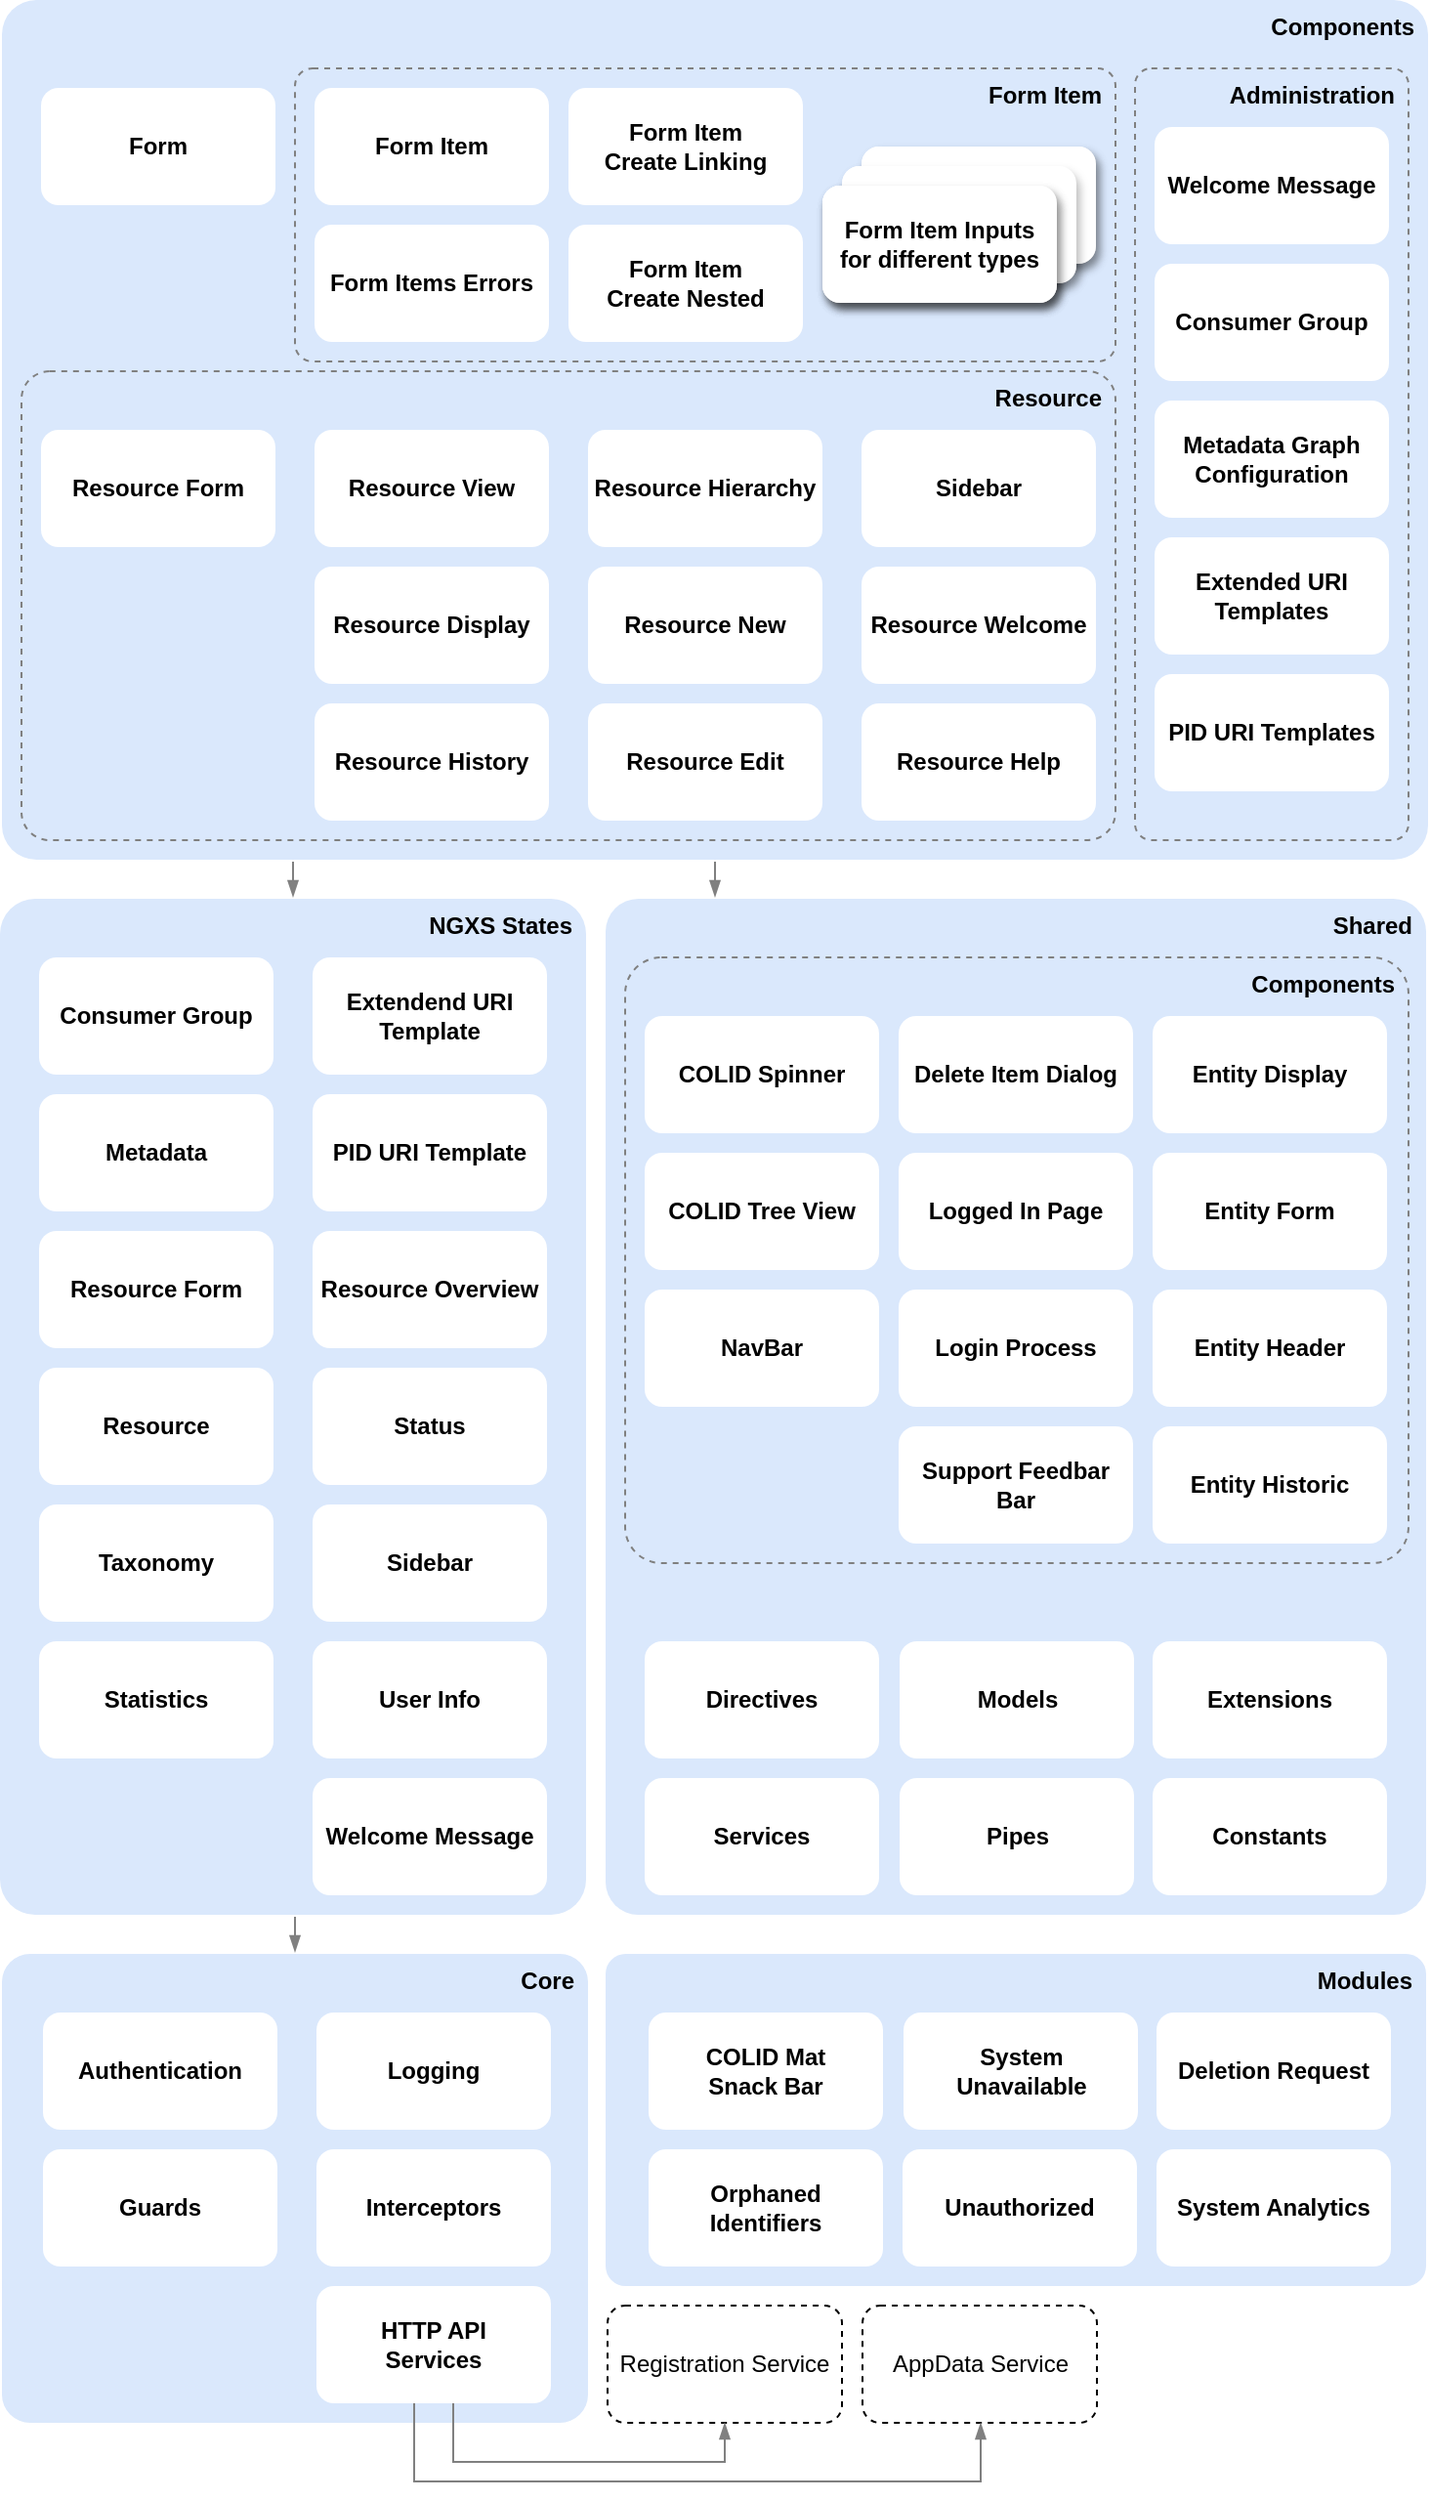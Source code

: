 <mxfile version="13.1.14" type="device"><diagram id="W5gxBKuNM4uRtxDOSXgU" name="Page-1"><mxGraphModel dx="1426" dy="1962" grid="1" gridSize="10" guides="1" tooltips="1" connect="1" arrows="1" fold="1" page="1" pageScale="1" pageWidth="827" pageHeight="1169" math="0" shadow="0"><root><mxCell id="0"/><mxCell id="1" parent="0"/><mxCell id="ewGkf7-8by0DBYss5spT-163" value="" style="edgeStyle=orthogonalEdgeStyle;rounded=0;orthogonalLoop=1;jettySize=auto;html=1;endArrow=blockThin;endFill=1;strokeColor=#808080;fontColor=#000000;" edge="1" parent="1" source="DjvwpH8LRkCrTuyjZPBl-10" target="DjvwpH8LRkCrTuyjZPBl-35"><mxGeometry relative="1" as="geometry"><Array as="points"><mxPoint x="1031" y="260"/><mxPoint x="1031" y="260"/></Array></mxGeometry></mxCell><mxCell id="DjvwpH8LRkCrTuyjZPBl-10" value="Components" style="rounded=1;whiteSpace=wrap;html=1;arcSize=4;align=right;horizontal=1;labelPosition=center;verticalLabelPosition=middle;verticalAlign=top;spacingRight=5;strokeWidth=1;perimeterSpacing=1;fontStyle=1;fillColor=#dae8fc;strokeColor=none;" parent="1" vertex="1"><mxGeometry x="511" y="-160" width="730" height="440" as="geometry"/></mxCell><mxCell id="ewGkf7-8by0DBYss5spT-27" value="Form Item" style="rounded=1;whiteSpace=wrap;html=1;arcSize=6;align=right;horizontal=1;labelPosition=center;verticalLabelPosition=middle;verticalAlign=top;spacingRight=5;strokeWidth=1;perimeterSpacing=1;fontStyle=1;fillColor=none;strokeColor=#808080;dashed=1;fontColor=#000000;" vertex="1" parent="1"><mxGeometry x="661" y="-125" width="420" height="150" as="geometry"/></mxCell><mxCell id="DjvwpH8LRkCrTuyjZPBl-35" value="Shared" style="rounded=1;whiteSpace=wrap;html=1;arcSize=4;align=right;horizontal=1;labelPosition=center;verticalLabelPosition=middle;verticalAlign=top;spacingRight=5;strokeWidth=1;perimeterSpacing=1;fontStyle=1;fillColor=#dae8fc;strokeColor=none;" parent="1" vertex="1"><mxGeometry x="820" y="300" width="420" height="520" as="geometry"/></mxCell><mxCell id="ewGkf7-8by0DBYss5spT-165" value="" style="edgeStyle=orthogonalEdgeStyle;rounded=0;orthogonalLoop=1;jettySize=auto;html=1;endArrow=blockThin;endFill=1;strokeColor=#808080;fontColor=#000000;entryX=0.5;entryY=0;entryDx=0;entryDy=0;" edge="1" parent="1" source="DjvwpH8LRkCrTuyjZPBl-10" target="wHxQWrBzP6xjfhHaAybc-35"><mxGeometry relative="1" as="geometry"><mxPoint x="660" y="290" as="sourcePoint"/><Array as="points"><mxPoint x="660" y="290"/><mxPoint x="660" y="290"/></Array></mxGeometry></mxCell><mxCell id="ewGkf7-8by0DBYss5spT-166" value="" style="edgeStyle=orthogonalEdgeStyle;rounded=0;orthogonalLoop=1;jettySize=auto;html=1;endArrow=blockThin;endFill=1;strokeColor=#808080;fontColor=#000000;" edge="1" parent="1" source="wHxQWrBzP6xjfhHaAybc-35" target="DjvwpH8LRkCrTuyjZPBl-24"><mxGeometry relative="1" as="geometry"><Array as="points"><mxPoint x="661" y="830"/><mxPoint x="661" y="830"/></Array></mxGeometry></mxCell><mxCell id="wHxQWrBzP6xjfhHaAybc-35" value="NGXS States" style="rounded=1;whiteSpace=wrap;html=1;arcSize=6;align=right;horizontal=1;labelPosition=center;verticalLabelPosition=middle;verticalAlign=top;spacingRight=5;strokeWidth=1;perimeterSpacing=1;fontStyle=1;fillColor=#dae8fc;strokeColor=none;" parent="1" vertex="1"><mxGeometry x="510" y="300" width="300" height="520" as="geometry"/></mxCell><mxCell id="DjvwpH8LRkCrTuyjZPBl-1" value="Registration Service" style="rounded=1;whiteSpace=wrap;html=1;dashed=1;" parent="1" vertex="1"><mxGeometry x="821" y="1020" width="120" height="60" as="geometry"/></mxCell><mxCell id="DjvwpH8LRkCrTuyjZPBl-2" value="AppData Service" style="rounded=1;whiteSpace=wrap;html=1;dashed=1;" parent="1" vertex="1"><mxGeometry x="951.5" y="1020" width="120" height="60" as="geometry"/></mxCell><mxCell id="DjvwpH8LRkCrTuyjZPBl-3" value="Extendend URI Template" style="rounded=1;whiteSpace=wrap;html=1;fontStyle=1;strokeColor=none;" parent="1" vertex="1"><mxGeometry x="670" y="330" width="120" height="60" as="geometry"/></mxCell><mxCell id="DjvwpH8LRkCrTuyjZPBl-4" value="PID URI Template" style="rounded=1;whiteSpace=wrap;html=1;fontStyle=1;strokeColor=none;" parent="1" vertex="1"><mxGeometry x="670" y="400" width="120" height="60" as="geometry"/></mxCell><mxCell id="DjvwpH8LRkCrTuyjZPBl-5" value="Consumer Group" style="rounded=1;whiteSpace=wrap;html=1;fontStyle=1;strokeColor=none;" parent="1" vertex="1"><mxGeometry x="530" y="330" width="120" height="60" as="geometry"/></mxCell><mxCell id="DjvwpH8LRkCrTuyjZPBl-7" value="Metadata" style="rounded=1;whiteSpace=wrap;html=1;fontStyle=1;strokeColor=none;" parent="1" vertex="1"><mxGeometry x="530" y="400" width="120" height="60" as="geometry"/></mxCell><mxCell id="DjvwpH8LRkCrTuyjZPBl-8" value="Resource Overview" style="rounded=1;whiteSpace=wrap;html=1;fontStyle=1;strokeColor=none;" parent="1" vertex="1"><mxGeometry x="670" y="470" width="120" height="60" as="geometry"/></mxCell><mxCell id="DjvwpH8LRkCrTuyjZPBl-9" value="Resource Form" style="rounded=1;whiteSpace=wrap;html=1;fontStyle=1;strokeColor=none;" parent="1" vertex="1"><mxGeometry x="530" y="470" width="120" height="60" as="geometry"/></mxCell><mxCell id="DjvwpH8LRkCrTuyjZPBl-24" value="Core" style="rounded=1;whiteSpace=wrap;html=1;arcSize=6;align=right;horizontal=1;labelPosition=center;verticalLabelPosition=middle;verticalAlign=top;spacingRight=5;strokeWidth=1;perimeterSpacing=1;fontStyle=1;fillColor=#dae8fc;strokeColor=none;" parent="1" vertex="1"><mxGeometry x="511" y="840" width="300" height="240" as="geometry"/></mxCell><mxCell id="DjvwpH8LRkCrTuyjZPBl-25" value="Authentication" style="rounded=1;whiteSpace=wrap;html=1;fontStyle=1;strokeColor=none;" parent="1" vertex="1"><mxGeometry x="532" y="870" width="120" height="60" as="geometry"/></mxCell><mxCell id="DjvwpH8LRkCrTuyjZPBl-27" value="Logging" style="rounded=1;whiteSpace=wrap;html=1;fontStyle=1;strokeColor=none;" parent="1" vertex="1"><mxGeometry x="672" y="870" width="120" height="60" as="geometry"/></mxCell><mxCell id="DjvwpH8LRkCrTuyjZPBl-28" value="Components" style="rounded=1;whiteSpace=wrap;html=1;arcSize=6;align=right;horizontal=1;labelPosition=center;verticalLabelPosition=middle;verticalAlign=top;spacingRight=5;strokeWidth=1;perimeterSpacing=1;fontStyle=1;fillColor=none;strokeColor=#808080;dashed=1;fontColor=#000000;" parent="1" vertex="1"><mxGeometry x="830" y="330" width="401" height="310" as="geometry"/></mxCell><mxCell id="DjvwpH8LRkCrTuyjZPBl-29" value="Logged In Page" style="rounded=1;whiteSpace=wrap;html=1;fontStyle=1;strokeColor=none;" parent="1" vertex="1"><mxGeometry x="970" y="430" width="120" height="60" as="geometry"/></mxCell><mxCell id="DjvwpH8LRkCrTuyjZPBl-30" value="Support Feedbar Bar" style="rounded=1;whiteSpace=wrap;html=1;fontStyle=1;strokeColor=none;" parent="1" vertex="1"><mxGeometry x="970" y="570" width="120" height="60" as="geometry"/></mxCell><mxCell id="DjvwpH8LRkCrTuyjZPBl-31" value="COLID Spinner" style="rounded=1;whiteSpace=wrap;html=1;fontStyle=1;strokeColor=none;" parent="1" vertex="1"><mxGeometry x="840" y="360" width="120" height="60" as="geometry"/></mxCell><mxCell id="DjvwpH8LRkCrTuyjZPBl-32" value="Login Process" style="rounded=1;whiteSpace=wrap;html=1;fontStyle=1;strokeColor=none;" parent="1" vertex="1"><mxGeometry x="970" y="500" width="120" height="60" as="geometry"/></mxCell><mxCell id="DjvwpH8LRkCrTuyjZPBl-34" value="NavBar" style="rounded=1;whiteSpace=wrap;html=1;fontStyle=1;strokeColor=none;" parent="1" vertex="1"><mxGeometry x="840" y="500" width="120" height="60" as="geometry"/></mxCell><mxCell id="DjvwpH8LRkCrTuyjZPBl-36" value="Directives" style="rounded=1;whiteSpace=wrap;html=1;fontStyle=1;strokeColor=none;" parent="1" vertex="1"><mxGeometry x="840" y="680" width="120" height="60" as="geometry"/></mxCell><mxCell id="DjvwpH8LRkCrTuyjZPBl-37" value="Services" style="rounded=1;whiteSpace=wrap;html=1;fontStyle=1;strokeColor=none;" parent="1" vertex="1"><mxGeometry x="840" y="750" width="120" height="60" as="geometry"/></mxCell><mxCell id="DjvwpH8LRkCrTuyjZPBl-40" value="Pipes" style="rounded=1;whiteSpace=wrap;html=1;fontStyle=1;strokeColor=none;" parent="1" vertex="1"><mxGeometry x="970.5" y="750" width="120" height="60" as="geometry"/></mxCell><mxCell id="DjvwpH8LRkCrTuyjZPBl-42" value="Models" style="rounded=1;whiteSpace=wrap;html=1;fontStyle=1;strokeColor=none;" parent="1" vertex="1"><mxGeometry x="970.5" y="680" width="120" height="60" as="geometry"/></mxCell><mxCell id="DjvwpH8LRkCrTuyjZPBl-26" value="HTTP API&lt;br&gt;Services" style="rounded=1;whiteSpace=wrap;html=1;fontStyle=1;strokeColor=none;" parent="1" vertex="1"><mxGeometry x="672" y="1010" width="120" height="60" as="geometry"/></mxCell><mxCell id="uwGrPCqxkKltW4XEVZ5u-46" value="" style="edgeStyle=orthogonalEdgeStyle;rounded=0;orthogonalLoop=1;jettySize=auto;html=1;fontStyle=1;strokeColor=#808080;endArrow=blockThin;endFill=1;" parent="1" target="DjvwpH8LRkCrTuyjZPBl-2" edge="1"><mxGeometry relative="1" as="geometry"><mxPoint x="722" y="1070" as="sourcePoint"/><mxPoint x="346.059" y="1120" as="targetPoint"/><Array as="points"><mxPoint x="722" y="1110"/><mxPoint x="1012" y="1110"/></Array></mxGeometry></mxCell><mxCell id="DjvwpH8LRkCrTuyjZPBl-49" value="" style="edgeStyle=orthogonalEdgeStyle;rounded=0;orthogonalLoop=1;jettySize=auto;html=1;fontStyle=1;strokeColor=#808080;endArrow=blockThin;endFill=1;" parent="1" source="DjvwpH8LRkCrTuyjZPBl-26" target="DjvwpH8LRkCrTuyjZPBl-1" edge="1"><mxGeometry relative="1" as="geometry"><mxPoint x="716.0" y="1080" as="sourcePoint"/><mxPoint x="902" y="1050" as="targetPoint"/><Array as="points"><mxPoint x="742" y="1100"/><mxPoint x="881" y="1100"/></Array></mxGeometry></mxCell><mxCell id="ewGkf7-8by0DBYss5spT-1" value="Guards" style="rounded=1;whiteSpace=wrap;html=1;fontStyle=1;strokeColor=none;" vertex="1" parent="1"><mxGeometry x="532" y="940" width="120" height="60" as="geometry"/></mxCell><mxCell id="ewGkf7-8by0DBYss5spT-2" value="Interceptors" style="rounded=1;whiteSpace=wrap;html=1;fontStyle=1;strokeColor=none;" vertex="1" parent="1"><mxGeometry x="672" y="940" width="120" height="60" as="geometry"/></mxCell><mxCell id="ewGkf7-8by0DBYss5spT-3" value="Resource" style="rounded=1;whiteSpace=wrap;html=1;fontStyle=1;strokeColor=none;" vertex="1" parent="1"><mxGeometry x="530" y="540" width="120" height="60" as="geometry"/></mxCell><mxCell id="ewGkf7-8by0DBYss5spT-4" value="Sidebar" style="rounded=1;whiteSpace=wrap;html=1;fontStyle=1;strokeColor=none;" vertex="1" parent="1"><mxGeometry x="670" y="610" width="120" height="60" as="geometry"/></mxCell><mxCell id="ewGkf7-8by0DBYss5spT-5" value="Statistics" style="rounded=1;whiteSpace=wrap;html=1;fontStyle=1;strokeColor=none;" vertex="1" parent="1"><mxGeometry x="530" y="680" width="120" height="60" as="geometry"/></mxCell><mxCell id="ewGkf7-8by0DBYss5spT-6" value="Status" style="rounded=1;whiteSpace=wrap;html=1;fontStyle=1;strokeColor=none;" vertex="1" parent="1"><mxGeometry x="670" y="540" width="120" height="60" as="geometry"/></mxCell><mxCell id="ewGkf7-8by0DBYss5spT-7" value="Taxonomy" style="rounded=1;whiteSpace=wrap;html=1;fontStyle=1;strokeColor=none;" vertex="1" parent="1"><mxGeometry x="530" y="610" width="120" height="60" as="geometry"/></mxCell><mxCell id="ewGkf7-8by0DBYss5spT-8" value="User Info" style="rounded=1;whiteSpace=wrap;html=1;fontStyle=1;strokeColor=none;" vertex="1" parent="1"><mxGeometry x="670" y="680" width="120" height="60" as="geometry"/></mxCell><mxCell id="ewGkf7-8by0DBYss5spT-9" value="Welcome Message" style="rounded=1;whiteSpace=wrap;html=1;fontStyle=1;strokeColor=none;" vertex="1" parent="1"><mxGeometry x="670" y="750" width="120" height="60" as="geometry"/></mxCell><mxCell id="ewGkf7-8by0DBYss5spT-10" value="COLID Tree View" style="rounded=1;whiteSpace=wrap;html=1;fontStyle=1;strokeColor=none;" vertex="1" parent="1"><mxGeometry x="840" y="430" width="120" height="60" as="geometry"/></mxCell><mxCell id="ewGkf7-8by0DBYss5spT-11" value="Delete Item Dialog" style="rounded=1;whiteSpace=wrap;html=1;fontStyle=1;strokeColor=none;" vertex="1" parent="1"><mxGeometry x="970" y="360" width="120" height="60" as="geometry"/></mxCell><mxCell id="ewGkf7-8by0DBYss5spT-12" value="Entity Display" style="rounded=1;whiteSpace=wrap;html=1;fontStyle=1;strokeColor=none;" vertex="1" parent="1"><mxGeometry x="1100" y="360" width="120" height="60" as="geometry"/></mxCell><mxCell id="ewGkf7-8by0DBYss5spT-13" value="Entity Form" style="rounded=1;whiteSpace=wrap;html=1;fontStyle=1;strokeColor=none;" vertex="1" parent="1"><mxGeometry x="1100" y="430" width="120" height="60" as="geometry"/></mxCell><mxCell id="ewGkf7-8by0DBYss5spT-14" value="Entity Header" style="rounded=1;whiteSpace=wrap;html=1;fontStyle=1;strokeColor=none;" vertex="1" parent="1"><mxGeometry x="1100" y="500" width="120" height="60" as="geometry"/></mxCell><mxCell id="ewGkf7-8by0DBYss5spT-15" value="Entity Historic" style="rounded=1;whiteSpace=wrap;html=1;fontStyle=1;strokeColor=none;" vertex="1" parent="1"><mxGeometry x="1100" y="570" width="120" height="60" as="geometry"/></mxCell><mxCell id="ewGkf7-8by0DBYss5spT-16" value="Extensions" style="rounded=1;whiteSpace=wrap;html=1;fontStyle=1;strokeColor=none;" vertex="1" parent="1"><mxGeometry x="1100" y="680" width="120" height="60" as="geometry"/></mxCell><mxCell id="ewGkf7-8by0DBYss5spT-17" value="Constants" style="rounded=1;whiteSpace=wrap;html=1;fontStyle=1;strokeColor=none;" vertex="1" parent="1"><mxGeometry x="1100" y="750" width="120" height="60" as="geometry"/></mxCell><mxCell id="ewGkf7-8by0DBYss5spT-18" value="Modules" style="rounded=1;whiteSpace=wrap;html=1;arcSize=6;align=right;horizontal=1;labelPosition=center;verticalLabelPosition=middle;verticalAlign=top;spacingRight=5;strokeWidth=1;perimeterSpacing=1;fontStyle=1;fillColor=#dae8fc;strokeColor=none;" vertex="1" parent="1"><mxGeometry x="820" y="840" width="420" height="170" as="geometry"/></mxCell><mxCell id="ewGkf7-8by0DBYss5spT-19" value="COLID Mat&lt;br&gt;Snack Bar" style="rounded=1;whiteSpace=wrap;html=1;fontStyle=1;strokeColor=none;" vertex="1" parent="1"><mxGeometry x="842" y="870" width="120" height="60" as="geometry"/></mxCell><mxCell id="ewGkf7-8by0DBYss5spT-20" value="Deletion Request" style="rounded=1;whiteSpace=wrap;html=1;fontStyle=1;strokeColor=none;" vertex="1" parent="1"><mxGeometry x="1102" y="870" width="120" height="60" as="geometry"/></mxCell><mxCell id="ewGkf7-8by0DBYss5spT-21" value="Unauthorized" style="rounded=1;whiteSpace=wrap;html=1;fontStyle=1;strokeColor=none;" vertex="1" parent="1"><mxGeometry x="972" y="940" width="120" height="60" as="geometry"/></mxCell><mxCell id="ewGkf7-8by0DBYss5spT-22" value="Orphaned&lt;br&gt;Identifiers" style="rounded=1;whiteSpace=wrap;html=1;fontStyle=1;strokeColor=none;" vertex="1" parent="1"><mxGeometry x="842" y="940" width="120" height="60" as="geometry"/></mxCell><mxCell id="ewGkf7-8by0DBYss5spT-23" value="System Analytics" style="rounded=1;whiteSpace=wrap;html=1;fontStyle=1;strokeColor=none;" vertex="1" parent="1"><mxGeometry x="1102" y="940" width="120" height="60" as="geometry"/></mxCell><mxCell id="ewGkf7-8by0DBYss5spT-24" value="System&lt;br&gt;Unavailable" style="rounded=1;whiteSpace=wrap;html=1;fontStyle=1;strokeColor=none;" vertex="1" parent="1"><mxGeometry x="972.5" y="870" width="120" height="60" as="geometry"/></mxCell><mxCell id="ewGkf7-8by0DBYss5spT-28" value="Resource" style="rounded=1;whiteSpace=wrap;html=1;arcSize=6;align=right;horizontal=1;labelPosition=center;verticalLabelPosition=middle;verticalAlign=top;spacingRight=5;strokeWidth=1;perimeterSpacing=1;fontStyle=1;fillColor=none;strokeColor=#808080;dashed=1;fontColor=#000000;" vertex="1" parent="1"><mxGeometry x="521" y="30" width="560" height="240" as="geometry"/></mxCell><mxCell id="ewGkf7-8by0DBYss5spT-65" value="Form" style="rounded=1;whiteSpace=wrap;html=1;fontStyle=1;strokeColor=none;" vertex="1" parent="1"><mxGeometry x="531" y="-115" width="120" height="60" as="geometry"/></mxCell><mxCell id="ewGkf7-8by0DBYss5spT-68" value="Form Items Errors" style="rounded=1;whiteSpace=wrap;html=1;fontStyle=1;strokeColor=none;" vertex="1" parent="1"><mxGeometry x="671" y="-45" width="120" height="60" as="geometry"/></mxCell><mxCell id="ewGkf7-8by0DBYss5spT-81" value="Resource Display" style="rounded=1;whiteSpace=wrap;html=1;fontStyle=1;strokeColor=none;" vertex="1" parent="1"><mxGeometry x="671" y="130" width="120" height="60" as="geometry"/></mxCell><mxCell id="ewGkf7-8by0DBYss5spT-85" value="Resource Edit" style="rounded=1;whiteSpace=wrap;html=1;fontStyle=1;strokeColor=none;" vertex="1" parent="1"><mxGeometry x="811" y="200" width="120" height="60" as="geometry"/></mxCell><mxCell id="ewGkf7-8by0DBYss5spT-86" value="Resource Form" style="rounded=1;whiteSpace=wrap;html=1;fontStyle=1;strokeColor=none;" vertex="1" parent="1"><mxGeometry x="531" y="60" width="120" height="60" as="geometry"/></mxCell><mxCell id="ewGkf7-8by0DBYss5spT-87" value="Resource Help" style="rounded=1;whiteSpace=wrap;html=1;fontStyle=1;strokeColor=none;" vertex="1" parent="1"><mxGeometry x="951" y="200" width="120" height="60" as="geometry"/></mxCell><mxCell id="ewGkf7-8by0DBYss5spT-88" value="Resource Hierarchy" style="rounded=1;whiteSpace=wrap;html=1;fontStyle=1;strokeColor=none;" vertex="1" parent="1"><mxGeometry x="811" y="60" width="120" height="60" as="geometry"/></mxCell><mxCell id="ewGkf7-8by0DBYss5spT-89" value="Resource History" style="rounded=1;whiteSpace=wrap;html=1;fontStyle=1;strokeColor=none;" vertex="1" parent="1"><mxGeometry x="671" y="200" width="120" height="60" as="geometry"/></mxCell><mxCell id="ewGkf7-8by0DBYss5spT-90" value="Resource New" style="rounded=1;whiteSpace=wrap;html=1;fontStyle=1;strokeColor=none;" vertex="1" parent="1"><mxGeometry x="811" y="130" width="120" height="60" as="geometry"/></mxCell><mxCell id="ewGkf7-8by0DBYss5spT-91" value="Resource View" style="rounded=1;whiteSpace=wrap;html=1;fontStyle=1;strokeColor=none;" vertex="1" parent="1"><mxGeometry x="671" y="60" width="120" height="60" as="geometry"/></mxCell><mxCell id="ewGkf7-8by0DBYss5spT-92" value="Resource Welcome" style="rounded=1;whiteSpace=wrap;html=1;fontStyle=1;strokeColor=none;" vertex="1" parent="1"><mxGeometry x="951" y="130" width="120" height="60" as="geometry"/></mxCell><mxCell id="ewGkf7-8by0DBYss5spT-93" value="Sidebar" style="rounded=1;whiteSpace=wrap;html=1;fontStyle=1;strokeColor=none;" vertex="1" parent="1"><mxGeometry x="951" y="60" width="120" height="60" as="geometry"/></mxCell><mxCell id="ewGkf7-8by0DBYss5spT-94" value="Form Item&lt;br&gt;Create Linking" style="rounded=1;whiteSpace=wrap;html=1;fontStyle=1;strokeColor=none;" vertex="1" parent="1"><mxGeometry x="801" y="-115" width="120" height="60" as="geometry"/></mxCell><mxCell id="ewGkf7-8by0DBYss5spT-95" value="Form Item&lt;br&gt;Create Nested" style="rounded=1;whiteSpace=wrap;html=1;fontStyle=1;strokeColor=none;" vertex="1" parent="1"><mxGeometry x="801" y="-45" width="120" height="60" as="geometry"/></mxCell><mxCell id="ewGkf7-8by0DBYss5spT-96" value="Form Item" style="rounded=1;whiteSpace=wrap;html=1;fontStyle=1;strokeColor=none;" vertex="1" parent="1"><mxGeometry x="671" y="-115" width="120" height="60" as="geometry"/></mxCell><mxCell id="ewGkf7-8by0DBYss5spT-25" value="Administration" style="rounded=1;whiteSpace=wrap;html=1;arcSize=6;align=right;horizontal=1;labelPosition=center;verticalLabelPosition=middle;verticalAlign=top;spacingRight=5;strokeWidth=1;perimeterSpacing=1;fontStyle=1;fillColor=none;strokeColor=#808080;dashed=1;fontColor=#000000;" vertex="1" parent="1"><mxGeometry x="1091" y="-125" width="140" height="395" as="geometry"/></mxCell><mxCell id="DjvwpH8LRkCrTuyjZPBl-15" value="Consumer Group" style="rounded=1;whiteSpace=wrap;html=1;fontStyle=1;strokeColor=none;" parent="1" vertex="1"><mxGeometry x="1101" y="-25" width="120" height="60" as="geometry"/></mxCell><mxCell id="ewGkf7-8by0DBYss5spT-53" value="Extended URI Templates" style="rounded=1;whiteSpace=wrap;html=1;fontStyle=1;strokeColor=none;" vertex="1" parent="1"><mxGeometry x="1101" y="115" width="120" height="60" as="geometry"/></mxCell><mxCell id="ewGkf7-8by0DBYss5spT-54" value="Metadata Graph Configuration" style="rounded=1;whiteSpace=wrap;html=1;fontStyle=1;strokeColor=none;" vertex="1" parent="1"><mxGeometry x="1101" y="45" width="120" height="60" as="geometry"/></mxCell><mxCell id="ewGkf7-8by0DBYss5spT-55" value="PID URI Templates" style="rounded=1;whiteSpace=wrap;html=1;fontStyle=1;strokeColor=none;" vertex="1" parent="1"><mxGeometry x="1101" y="185" width="120" height="60" as="geometry"/></mxCell><mxCell id="ewGkf7-8by0DBYss5spT-56" value="Welcome Message" style="rounded=1;whiteSpace=wrap;html=1;fontStyle=1;strokeColor=none;" vertex="1" parent="1"><mxGeometry x="1101" y="-95" width="120" height="60" as="geometry"/></mxCell><mxCell id="ewGkf7-8by0DBYss5spT-101" value="Form Item Inputs" style="rounded=1;whiteSpace=wrap;html=1;fontStyle=1;strokeColor=none;shadow=1;" vertex="1" parent="1"><mxGeometry x="951" y="-85" width="120" height="60" as="geometry"/></mxCell><mxCell id="ewGkf7-8by0DBYss5spT-100" value="Form Item Input" style="rounded=1;whiteSpace=wrap;html=1;fontStyle=1;strokeColor=none;shadow=1;" vertex="1" parent="1"><mxGeometry x="941" y="-75" width="120" height="60" as="geometry"/></mxCell><mxCell id="ewGkf7-8by0DBYss5spT-99" value="Form Item Inputs&lt;br&gt;for different types" style="rounded=1;whiteSpace=wrap;html=1;fontStyle=1;strokeColor=none;shadow=1;" vertex="1" parent="1"><mxGeometry x="931" y="-65" width="120" height="60" as="geometry"/></mxCell><mxCell id="ewGkf7-8by0DBYss5spT-133" value="Form Item Inputs&lt;br&gt;for different types" style="rounded=1;whiteSpace=wrap;html=1;fontStyle=1;strokeColor=none;shadow=1;" vertex="1" parent="1"><mxGeometry x="931" y="-65" width="120" height="60" as="geometry"/></mxCell><mxCell id="ewGkf7-8by0DBYss5spT-135" value="Form Item Inputs" style="rounded=1;whiteSpace=wrap;html=1;fontStyle=1;strokeColor=none;shadow=1;" vertex="1" parent="1"><mxGeometry x="951" y="-85" width="120" height="60" as="geometry"/></mxCell><mxCell id="ewGkf7-8by0DBYss5spT-136" value="Form Item Input" style="rounded=1;whiteSpace=wrap;html=1;fontStyle=1;strokeColor=none;shadow=1;" vertex="1" parent="1"><mxGeometry x="941" y="-75" width="120" height="60" as="geometry"/></mxCell><mxCell id="ewGkf7-8by0DBYss5spT-137" value="Form Item Inputs&lt;br&gt;for different types" style="rounded=1;whiteSpace=wrap;html=1;fontStyle=1;strokeColor=none;shadow=1;" vertex="1" parent="1"><mxGeometry x="931" y="-65" width="120" height="60" as="geometry"/></mxCell><mxCell id="ewGkf7-8by0DBYss5spT-142" value="Form Item Inputs&lt;br&gt;for different types" style="rounded=1;whiteSpace=wrap;html=1;fontStyle=1;strokeColor=none;shadow=1;" vertex="1" parent="1"><mxGeometry x="931" y="-65" width="120" height="60" as="geometry"/></mxCell></root></mxGraphModel></diagram></mxfile>